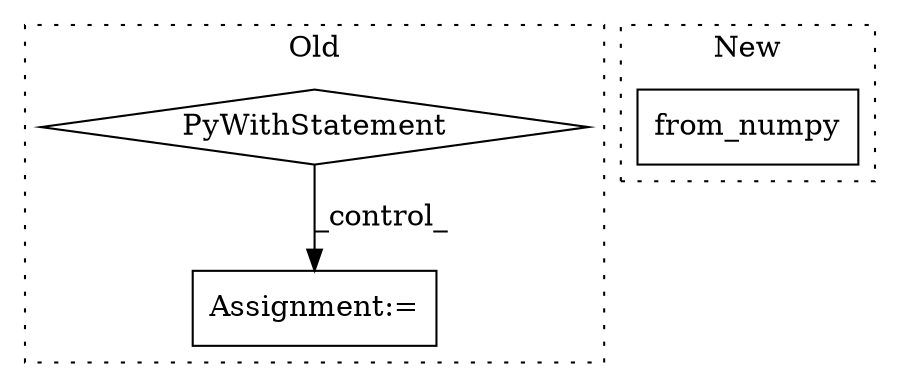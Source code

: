 digraph G {
subgraph cluster0 {
1 [label="PyWithStatement" a="104" s="253,278" l="10,2" shape="diamond"];
3 [label="Assignment:=" a="7" s="310" l="1" shape="box"];
label = "Old";
style="dotted";
}
subgraph cluster1 {
2 [label="from_numpy" a="32" s="348,385" l="11,1" shape="box"];
label = "New";
style="dotted";
}
1 -> 3 [label="_control_"];
}